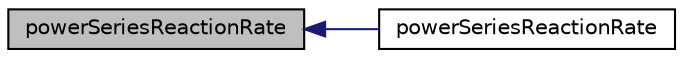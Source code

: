 digraph "powerSeriesReactionRate"
{
  bgcolor="transparent";
  edge [fontname="Helvetica",fontsize="10",labelfontname="Helvetica",labelfontsize="10"];
  node [fontname="Helvetica",fontsize="10",shape=record];
  rankdir="LR";
  Node1 [label="powerSeriesReactionRate",height=0.2,width=0.4,color="black", fillcolor="grey75", style="filled", fontcolor="black"];
  Node1 -> Node2 [dir="back",color="midnightblue",fontsize="10",style="solid",fontname="Helvetica"];
  Node2 [label="powerSeriesReactionRate",height=0.2,width=0.4,color="black",URL="$a01986.html#a8ddc4240c0a56ec3009ff25a0e6e6673",tooltip="Construct from Istream. "];
}
